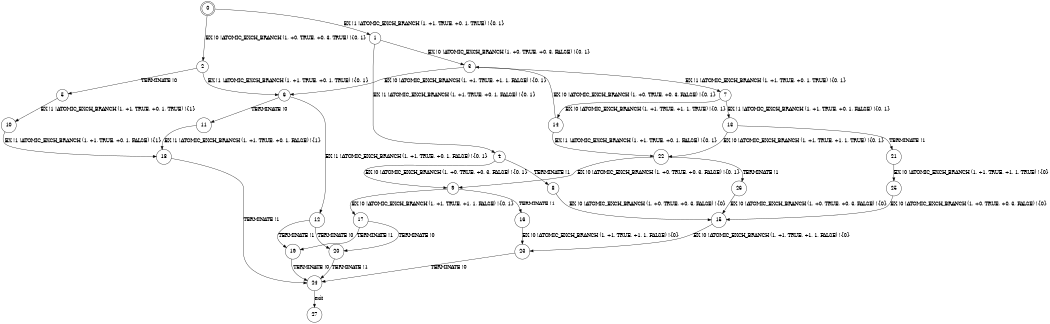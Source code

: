 digraph BCG {
size = "7, 10.5";
center = TRUE;
node [shape = circle];
0 [peripheries = 2];
0 -> 1 [label = "EX !1 !ATOMIC_EXCH_BRANCH (1, +1, TRUE, +0, 1, TRUE) !{0, 1}"];
0 -> 2 [label = "EX !0 !ATOMIC_EXCH_BRANCH (1, +0, TRUE, +0, 3, TRUE) !{0, 1}"];
1 -> 3 [label = "EX !0 !ATOMIC_EXCH_BRANCH (1, +0, TRUE, +0, 3, FALSE) !{0, 1}"];
1 -> 4 [label = "EX !1 !ATOMIC_EXCH_BRANCH (1, +1, TRUE, +0, 1, FALSE) !{0, 1}"];
2 -> 5 [label = "TERMINATE !0"];
2 -> 6 [label = "EX !1 !ATOMIC_EXCH_BRANCH (1, +1, TRUE, +0, 1, TRUE) !{0, 1}"];
3 -> 7 [label = "EX !1 !ATOMIC_EXCH_BRANCH (1, +1, TRUE, +0, 1, TRUE) !{0, 1}"];
3 -> 6 [label = "EX !0 !ATOMIC_EXCH_BRANCH (1, +1, TRUE, +1, 1, FALSE) !{0, 1}"];
4 -> 8 [label = "TERMINATE !1"];
4 -> 9 [label = "EX !0 !ATOMIC_EXCH_BRANCH (1, +0, TRUE, +0, 3, FALSE) !{0, 1}"];
5 -> 10 [label = "EX !1 !ATOMIC_EXCH_BRANCH (1, +1, TRUE, +0, 1, TRUE) !{1}"];
6 -> 11 [label = "TERMINATE !0"];
6 -> 12 [label = "EX !1 !ATOMIC_EXCH_BRANCH (1, +1, TRUE, +0, 1, FALSE) !{0, 1}"];
7 -> 13 [label = "EX !1 !ATOMIC_EXCH_BRANCH (1, +1, TRUE, +0, 1, FALSE) !{0, 1}"];
7 -> 14 [label = "EX !0 !ATOMIC_EXCH_BRANCH (1, +1, TRUE, +1, 1, TRUE) !{0, 1}"];
8 -> 15 [label = "EX !0 !ATOMIC_EXCH_BRANCH (1, +0, TRUE, +0, 3, FALSE) !{0}"];
9 -> 16 [label = "TERMINATE !1"];
9 -> 17 [label = "EX !0 !ATOMIC_EXCH_BRANCH (1, +1, TRUE, +1, 1, FALSE) !{0, 1}"];
10 -> 18 [label = "EX !1 !ATOMIC_EXCH_BRANCH (1, +1, TRUE, +0, 1, FALSE) !{1}"];
11 -> 18 [label = "EX !1 !ATOMIC_EXCH_BRANCH (1, +1, TRUE, +0, 1, FALSE) !{1}"];
12 -> 19 [label = "TERMINATE !1"];
12 -> 20 [label = "TERMINATE !0"];
13 -> 21 [label = "TERMINATE !1"];
13 -> 22 [label = "EX !0 !ATOMIC_EXCH_BRANCH (1, +1, TRUE, +1, 1, TRUE) !{0, 1}"];
14 -> 22 [label = "EX !1 !ATOMIC_EXCH_BRANCH (1, +1, TRUE, +0, 1, FALSE) !{0, 1}"];
14 -> 3 [label = "EX !0 !ATOMIC_EXCH_BRANCH (1, +0, TRUE, +0, 3, FALSE) !{0, 1}"];
15 -> 23 [label = "EX !0 !ATOMIC_EXCH_BRANCH (1, +1, TRUE, +1, 1, FALSE) !{0}"];
16 -> 23 [label = "EX !0 !ATOMIC_EXCH_BRANCH (1, +1, TRUE, +1, 1, FALSE) !{0}"];
17 -> 19 [label = "TERMINATE !1"];
17 -> 20 [label = "TERMINATE !0"];
18 -> 24 [label = "TERMINATE !1"];
19 -> 24 [label = "TERMINATE !0"];
20 -> 24 [label = "TERMINATE !1"];
21 -> 25 [label = "EX !0 !ATOMIC_EXCH_BRANCH (1, +1, TRUE, +1, 1, TRUE) !{0}"];
22 -> 26 [label = "TERMINATE !1"];
22 -> 9 [label = "EX !0 !ATOMIC_EXCH_BRANCH (1, +0, TRUE, +0, 3, FALSE) !{0, 1}"];
23 -> 24 [label = "TERMINATE !0"];
24 -> 27 [label = "exit"];
25 -> 15 [label = "EX !0 !ATOMIC_EXCH_BRANCH (1, +0, TRUE, +0, 3, FALSE) !{0}"];
26 -> 15 [label = "EX !0 !ATOMIC_EXCH_BRANCH (1, +0, TRUE, +0, 3, FALSE) !{0}"];
}
